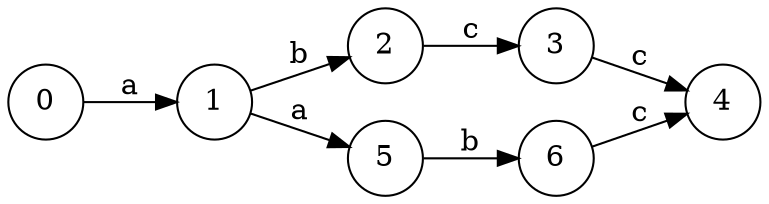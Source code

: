 digraph ""
{
   rankdir=LR
   
   0 [label="0"][shape=circle] ;
   1 [label="1"][shape=circle] ;
   2 [label="2"][shape=circle] ;
   3 [label="3"][shape=circle] ;
   4 [label="4"][shape=circle] ;
   5 [label="5"][shape=circle] ;
   6 [label="6"][shape=circle] ;
   0 -> 1 [label="a"] ;
   1 -> 2 [label="b"] ;
   2 -> 3 [label="c"] ;
   3 -> 4 [label="c"] ;
   1 -> 5 [label="a"] ;
   5 -> 6 [label="b"] ;
   6 -> 4 [label="c"] ;
   
}